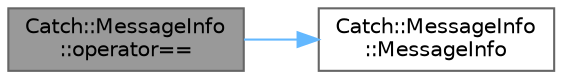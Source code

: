 digraph "Catch::MessageInfo::operator=="
{
 // LATEX_PDF_SIZE
  bgcolor="transparent";
  edge [fontname=Helvetica,fontsize=10,labelfontname=Helvetica,labelfontsize=10];
  node [fontname=Helvetica,fontsize=10,shape=box,height=0.2,width=0.4];
  rankdir="LR";
  Node1 [id="Node000001",label="Catch::MessageInfo\l::operator==",height=0.2,width=0.4,color="gray40", fillcolor="grey60", style="filled", fontcolor="black",tooltip=" "];
  Node1 -> Node2 [id="edge1_Node000001_Node000002",color="steelblue1",style="solid",tooltip=" "];
  Node2 [id="Node000002",label="Catch::MessageInfo\l::MessageInfo",height=0.2,width=0.4,color="grey40", fillcolor="white", style="filled",URL="$struct_catch_1_1_message_info.html#afac7a84a9e8655428035a3c5418044f0",tooltip=" "];
}
